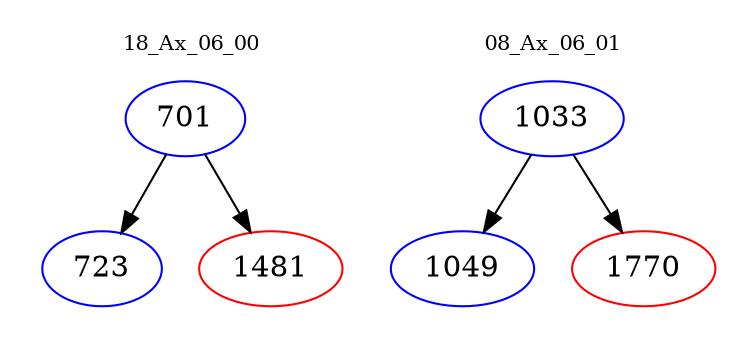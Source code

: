 digraph{
subgraph cluster_0 {
color = white
label = "18_Ax_06_00";
fontsize=10;
T0_701 [label="701", color="blue"]
T0_701 -> T0_723 [color="black"]
T0_723 [label="723", color="blue"]
T0_701 -> T0_1481 [color="black"]
T0_1481 [label="1481", color="red"]
}
subgraph cluster_1 {
color = white
label = "08_Ax_06_01";
fontsize=10;
T1_1033 [label="1033", color="blue"]
T1_1033 -> T1_1049 [color="black"]
T1_1049 [label="1049", color="blue"]
T1_1033 -> T1_1770 [color="black"]
T1_1770 [label="1770", color="red"]
}
}
